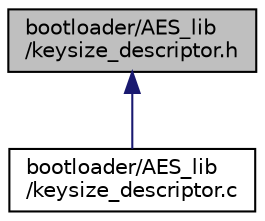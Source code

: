 digraph "bootloader/AES_lib/keysize_descriptor.h"
{
  edge [fontname="Helvetica",fontsize="10",labelfontname="Helvetica",labelfontsize="10"];
  node [fontname="Helvetica",fontsize="10",shape=record];
  Node3 [label="bootloader/AES_lib\l/keysize_descriptor.h",height=0.2,width=0.4,color="black", fillcolor="grey75", style="filled", fontcolor="black"];
  Node3 -> Node4 [dir="back",color="midnightblue",fontsize="10",style="solid",fontname="Helvetica"];
  Node4 [label="bootloader/AES_lib\l/keysize_descriptor.c",height=0.2,width=0.4,color="black", fillcolor="white", style="filled",URL="$bootloader_2_a_e_s__lib_2keysize__descriptor_8c.html"];
}
